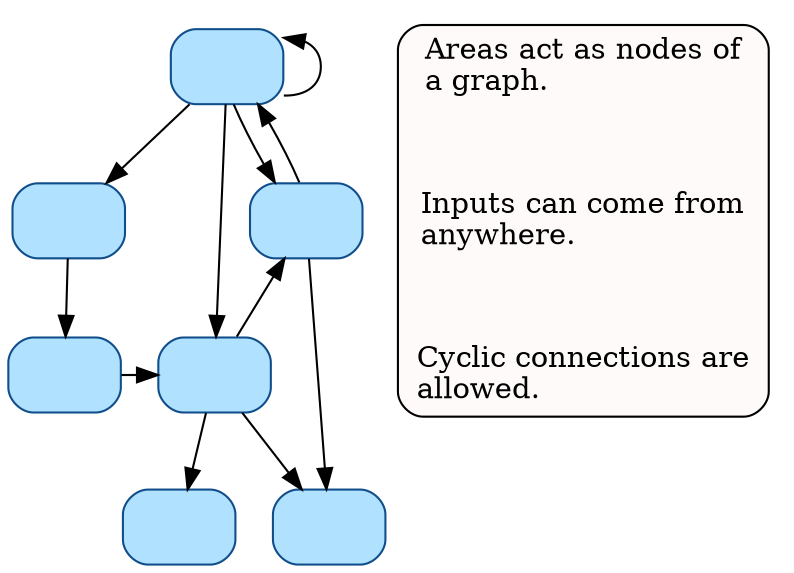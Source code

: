 digraph pipeline_overview {
    bgcolor=invis
    newrank=true
    rankdir=TB
    node [shape=box label="" style="filled,rounded" fillcolor=lightskyblue1 color=dodgerblue4] area1 area2 area3 area4 area5 area6 area7
    area1 -> area1 [dir=back]
    area1 -> {area2 area3 area4}
    area2 -> area5
    area3 -> {area4 area6 area7}
    area4 -> {area1 area6}
    area5 -> area3
    subgraph cluster_descriptions {
        margin=1
        style="rounded,filled"
        fillcolor=snow
        node [shape=none fillcolor=none]
        node_d [label="Areas act as nodes of\la graph.\l"]
        io_d [label="Inputs can come from\lanywhere.\l"]
        cyclic_d [label="Cyclic connections are\lallowed.\l"]
    }
    {rank=same area1 node_d}
    {rank=same area2 area4 io_d}
    {rank=same area5 area3 cyclic_d}
}

